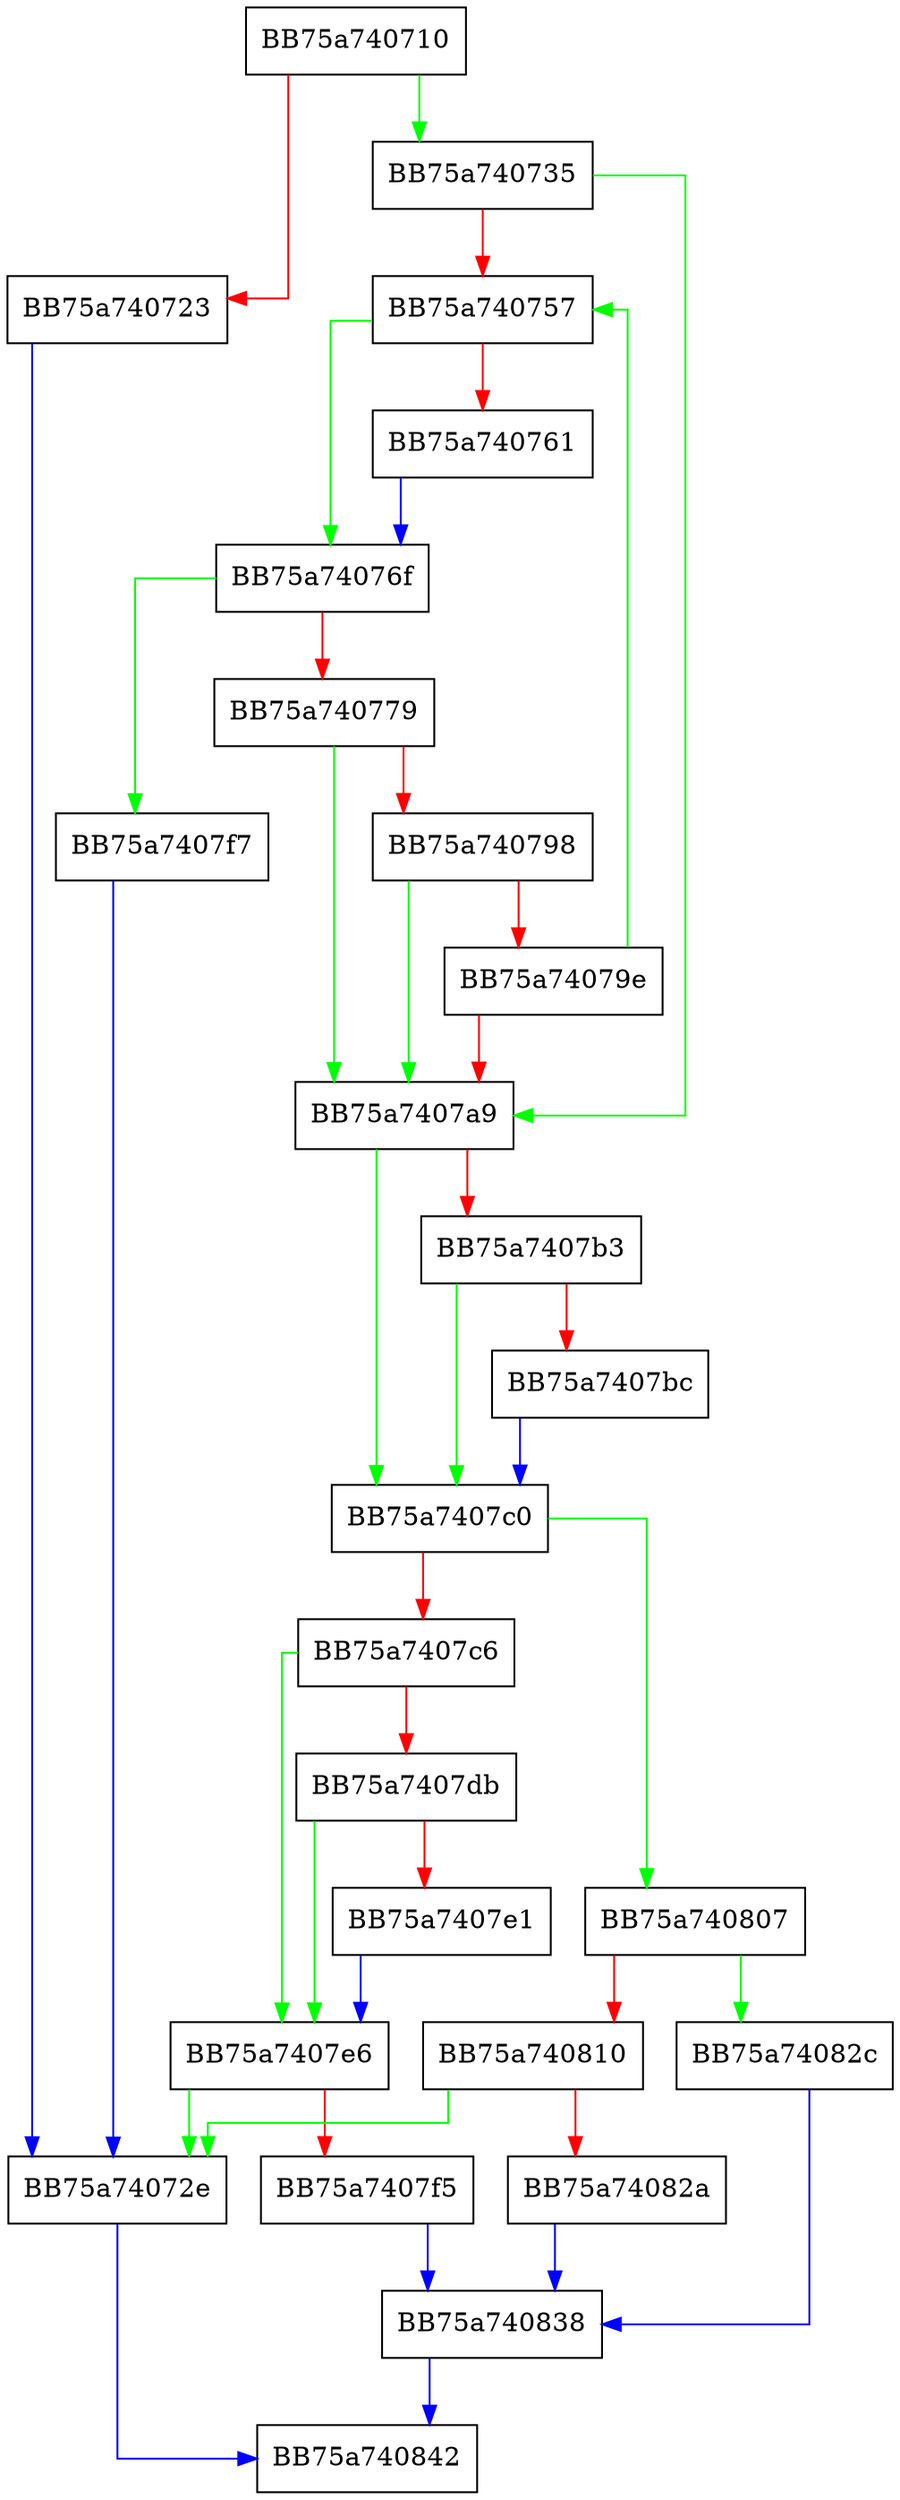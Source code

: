 digraph unwind_short_set_repeat {
  node [shape="box"];
  graph [splines=ortho];
  BB75a740710 -> BB75a740735 [color="green"];
  BB75a740710 -> BB75a740723 [color="red"];
  BB75a740723 -> BB75a74072e [color="blue"];
  BB75a74072e -> BB75a740842 [color="blue"];
  BB75a740735 -> BB75a7407a9 [color="green"];
  BB75a740735 -> BB75a740757 [color="red"];
  BB75a740757 -> BB75a74076f [color="green"];
  BB75a740757 -> BB75a740761 [color="red"];
  BB75a740761 -> BB75a74076f [color="blue"];
  BB75a74076f -> BB75a7407f7 [color="green"];
  BB75a74076f -> BB75a740779 [color="red"];
  BB75a740779 -> BB75a7407a9 [color="green"];
  BB75a740779 -> BB75a740798 [color="red"];
  BB75a740798 -> BB75a7407a9 [color="green"];
  BB75a740798 -> BB75a74079e [color="red"];
  BB75a74079e -> BB75a740757 [color="green"];
  BB75a74079e -> BB75a7407a9 [color="red"];
  BB75a7407a9 -> BB75a7407c0 [color="green"];
  BB75a7407a9 -> BB75a7407b3 [color="red"];
  BB75a7407b3 -> BB75a7407c0 [color="green"];
  BB75a7407b3 -> BB75a7407bc [color="red"];
  BB75a7407bc -> BB75a7407c0 [color="blue"];
  BB75a7407c0 -> BB75a740807 [color="green"];
  BB75a7407c0 -> BB75a7407c6 [color="red"];
  BB75a7407c6 -> BB75a7407e6 [color="green"];
  BB75a7407c6 -> BB75a7407db [color="red"];
  BB75a7407db -> BB75a7407e6 [color="green"];
  BB75a7407db -> BB75a7407e1 [color="red"];
  BB75a7407e1 -> BB75a7407e6 [color="blue"];
  BB75a7407e6 -> BB75a74072e [color="green"];
  BB75a7407e6 -> BB75a7407f5 [color="red"];
  BB75a7407f5 -> BB75a740838 [color="blue"];
  BB75a7407f7 -> BB75a74072e [color="blue"];
  BB75a740807 -> BB75a74082c [color="green"];
  BB75a740807 -> BB75a740810 [color="red"];
  BB75a740810 -> BB75a74072e [color="green"];
  BB75a740810 -> BB75a74082a [color="red"];
  BB75a74082a -> BB75a740838 [color="blue"];
  BB75a74082c -> BB75a740838 [color="blue"];
  BB75a740838 -> BB75a740842 [color="blue"];
}